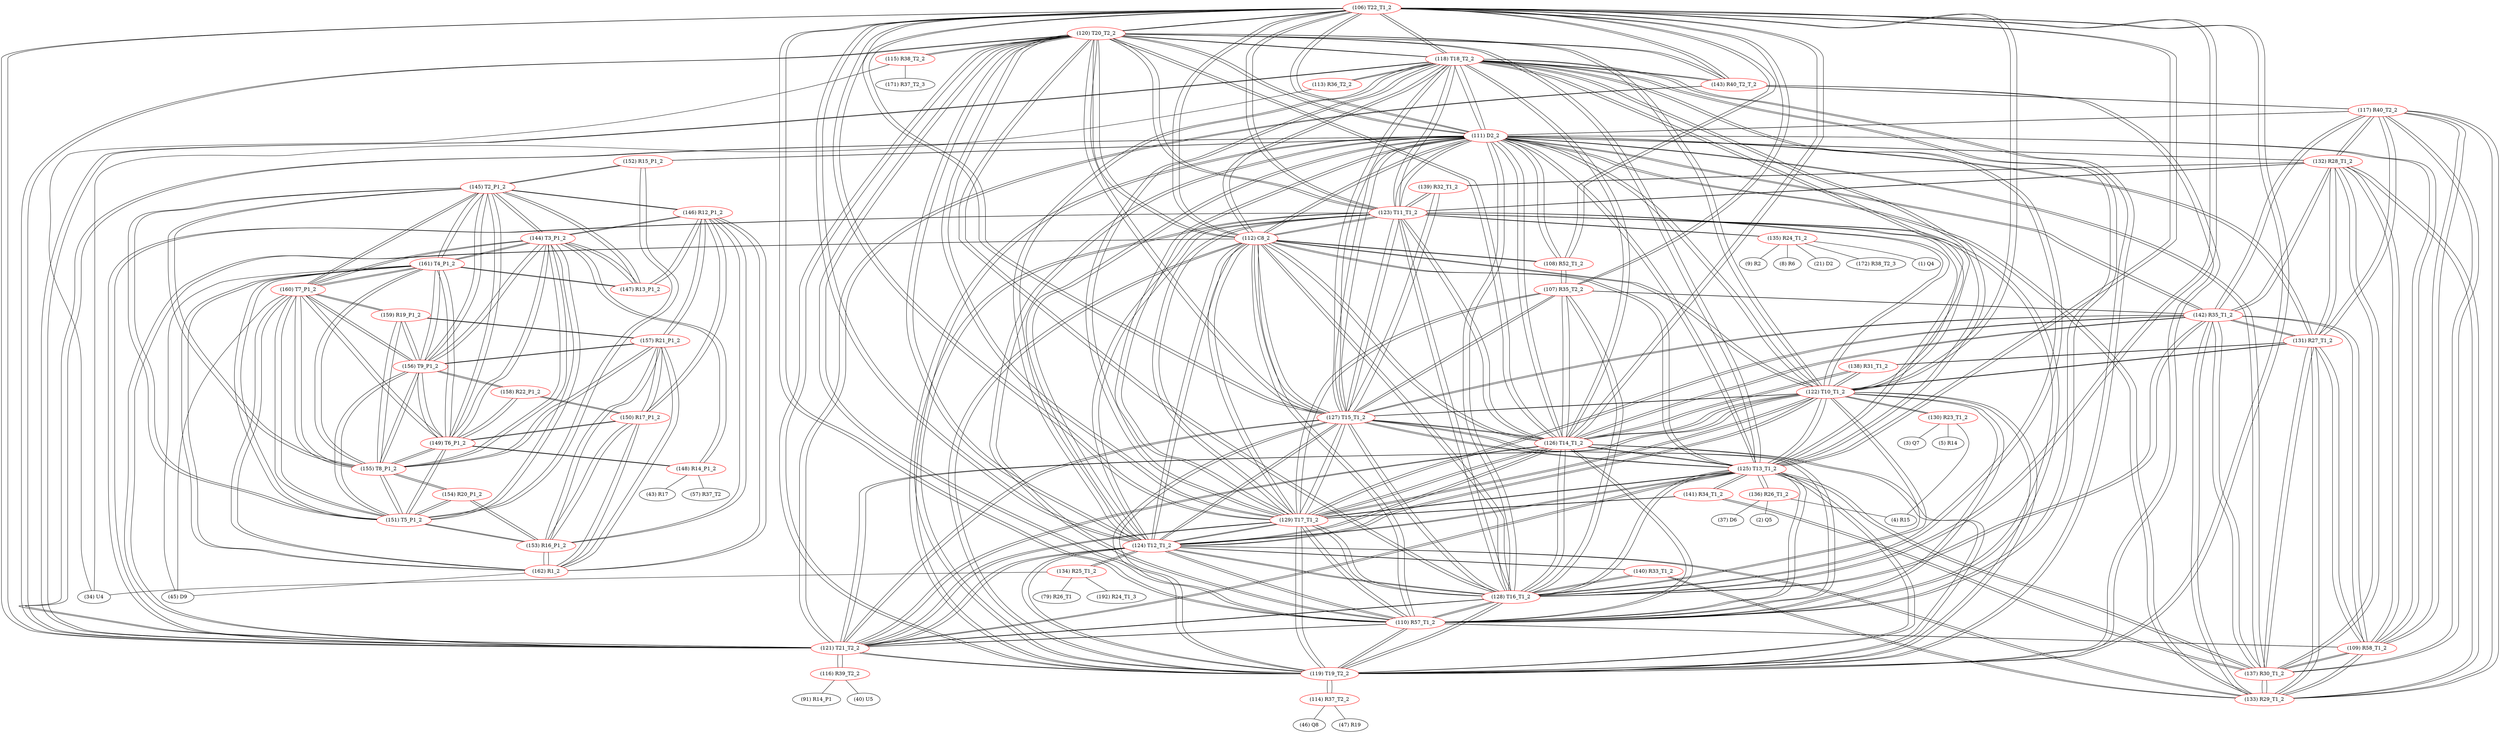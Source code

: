 graph {
	106 [label="(106) T22_T1_2" color=red]
	120 [label="(120) T20_T2_2"]
	118 [label="(118) T18_T2_2"]
	119 [label="(119) T19_T2_2"]
	121 [label="(121) T21_T2_2"]
	110 [label="(110) R57_T1_2"]
	111 [label="(111) D2_2"]
	123 [label="(123) T11_T1_2"]
	128 [label="(128) T16_T1_2"]
	129 [label="(129) T17_T1_2"]
	122 [label="(122) T10_T1_2"]
	124 [label="(124) T12_T1_2"]
	125 [label="(125) T13_T1_2"]
	126 [label="(126) T14_T1_2"]
	127 [label="(127) T15_T1_2"]
	112 [label="(112) C8_2"]
	143 [label="(143) R40_T2_T_2"]
	108 [label="(108) R52_T1_2"]
	107 [label="(107) R35_T2_2"]
	107 [label="(107) R35_T2_2" color=red]
	128 [label="(128) T16_T1_2"]
	127 [label="(127) T15_T1_2"]
	142 [label="(142) R35_T1_2"]
	126 [label="(126) T14_T1_2"]
	129 [label="(129) T17_T1_2"]
	108 [label="(108) R52_T1_2"]
	106 [label="(106) T22_T1_2"]
	108 [label="(108) R52_T1_2" color=red]
	111 [label="(111) D2_2"]
	112 [label="(112) C8_2"]
	107 [label="(107) R35_T2_2"]
	106 [label="(106) T22_T1_2"]
	109 [label="(109) R58_T1_2" color=red]
	110 [label="(110) R57_T1_2"]
	111 [label="(111) D2_2"]
	133 [label="(133) R29_T1_2"]
	142 [label="(142) R35_T1_2"]
	117 [label="(117) R40_T2_2"]
	137 [label="(137) R30_T1_2"]
	131 [label="(131) R27_T1_2"]
	132 [label="(132) R28_T1_2"]
	110 [label="(110) R57_T1_2" color=red]
	120 [label="(120) T20_T2_2"]
	118 [label="(118) T18_T2_2"]
	119 [label="(119) T19_T2_2"]
	121 [label="(121) T21_T2_2"]
	106 [label="(106) T22_T1_2"]
	111 [label="(111) D2_2"]
	123 [label="(123) T11_T1_2"]
	128 [label="(128) T16_T1_2"]
	129 [label="(129) T17_T1_2"]
	122 [label="(122) T10_T1_2"]
	124 [label="(124) T12_T1_2"]
	125 [label="(125) T13_T1_2"]
	126 [label="(126) T14_T1_2"]
	127 [label="(127) T15_T1_2"]
	112 [label="(112) C8_2"]
	109 [label="(109) R58_T1_2"]
	111 [label="(111) D2_2" color=red]
	120 [label="(120) T20_T2_2"]
	118 [label="(118) T18_T2_2"]
	119 [label="(119) T19_T2_2"]
	121 [label="(121) T21_T2_2"]
	110 [label="(110) R57_T1_2"]
	106 [label="(106) T22_T1_2"]
	123 [label="(123) T11_T1_2"]
	128 [label="(128) T16_T1_2"]
	129 [label="(129) T17_T1_2"]
	122 [label="(122) T10_T1_2"]
	124 [label="(124) T12_T1_2"]
	125 [label="(125) T13_T1_2"]
	126 [label="(126) T14_T1_2"]
	127 [label="(127) T15_T1_2"]
	112 [label="(112) C8_2"]
	108 [label="(108) R52_T1_2"]
	109 [label="(109) R58_T1_2"]
	133 [label="(133) R29_T1_2"]
	142 [label="(142) R35_T1_2"]
	117 [label="(117) R40_T2_2"]
	137 [label="(137) R30_T1_2"]
	131 [label="(131) R27_T1_2"]
	132 [label="(132) R28_T1_2"]
	152 [label="(152) R15_P1_2"]
	112 [label="(112) C8_2" color=red]
	120 [label="(120) T20_T2_2"]
	118 [label="(118) T18_T2_2"]
	119 [label="(119) T19_T2_2"]
	121 [label="(121) T21_T2_2"]
	110 [label="(110) R57_T1_2"]
	106 [label="(106) T22_T1_2"]
	111 [label="(111) D2_2"]
	123 [label="(123) T11_T1_2"]
	128 [label="(128) T16_T1_2"]
	129 [label="(129) T17_T1_2"]
	122 [label="(122) T10_T1_2"]
	124 [label="(124) T12_T1_2"]
	125 [label="(125) T13_T1_2"]
	126 [label="(126) T14_T1_2"]
	127 [label="(127) T15_T1_2"]
	108 [label="(108) R52_T1_2"]
	113 [label="(113) R36_T2_2" color=red]
	34 [label="(34) U4"]
	118 [label="(118) T18_T2_2"]
	114 [label="(114) R37_T2_2" color=red]
	46 [label="(46) Q8"]
	47 [label="(47) R19"]
	119 [label="(119) T19_T2_2"]
	115 [label="(115) R38_T2_2" color=red]
	34 [label="(34) U4"]
	171 [label="(171) R37_T2_3"]
	120 [label="(120) T20_T2_2"]
	116 [label="(116) R39_T2_2" color=red]
	91 [label="(91) R14_P1"]
	40 [label="(40) U5"]
	121 [label="(121) T21_T2_2"]
	117 [label="(117) R40_T2_2" color=red]
	133 [label="(133) R29_T1_2"]
	142 [label="(142) R35_T1_2"]
	137 [label="(137) R30_T1_2"]
	111 [label="(111) D2_2"]
	109 [label="(109) R58_T1_2"]
	131 [label="(131) R27_T1_2"]
	132 [label="(132) R28_T1_2"]
	143 [label="(143) R40_T2_T_2"]
	118 [label="(118) T18_T2_2" color=red]
	120 [label="(120) T20_T2_2"]
	119 [label="(119) T19_T2_2"]
	121 [label="(121) T21_T2_2"]
	110 [label="(110) R57_T1_2"]
	106 [label="(106) T22_T1_2"]
	111 [label="(111) D2_2"]
	123 [label="(123) T11_T1_2"]
	128 [label="(128) T16_T1_2"]
	129 [label="(129) T17_T1_2"]
	122 [label="(122) T10_T1_2"]
	124 [label="(124) T12_T1_2"]
	125 [label="(125) T13_T1_2"]
	126 [label="(126) T14_T1_2"]
	127 [label="(127) T15_T1_2"]
	112 [label="(112) C8_2"]
	143 [label="(143) R40_T2_T_2"]
	113 [label="(113) R36_T2_2"]
	119 [label="(119) T19_T2_2" color=red]
	120 [label="(120) T20_T2_2"]
	118 [label="(118) T18_T2_2"]
	121 [label="(121) T21_T2_2"]
	110 [label="(110) R57_T1_2"]
	106 [label="(106) T22_T1_2"]
	111 [label="(111) D2_2"]
	123 [label="(123) T11_T1_2"]
	128 [label="(128) T16_T1_2"]
	129 [label="(129) T17_T1_2"]
	122 [label="(122) T10_T1_2"]
	124 [label="(124) T12_T1_2"]
	125 [label="(125) T13_T1_2"]
	126 [label="(126) T14_T1_2"]
	127 [label="(127) T15_T1_2"]
	112 [label="(112) C8_2"]
	143 [label="(143) R40_T2_T_2"]
	114 [label="(114) R37_T2_2"]
	120 [label="(120) T20_T2_2" color=red]
	118 [label="(118) T18_T2_2"]
	119 [label="(119) T19_T2_2"]
	121 [label="(121) T21_T2_2"]
	110 [label="(110) R57_T1_2"]
	106 [label="(106) T22_T1_2"]
	111 [label="(111) D2_2"]
	123 [label="(123) T11_T1_2"]
	128 [label="(128) T16_T1_2"]
	129 [label="(129) T17_T1_2"]
	122 [label="(122) T10_T1_2"]
	124 [label="(124) T12_T1_2"]
	125 [label="(125) T13_T1_2"]
	126 [label="(126) T14_T1_2"]
	127 [label="(127) T15_T1_2"]
	112 [label="(112) C8_2"]
	143 [label="(143) R40_T2_T_2"]
	115 [label="(115) R38_T2_2"]
	121 [label="(121) T21_T2_2" color=red]
	120 [label="(120) T20_T2_2"]
	118 [label="(118) T18_T2_2"]
	119 [label="(119) T19_T2_2"]
	110 [label="(110) R57_T1_2"]
	106 [label="(106) T22_T1_2"]
	111 [label="(111) D2_2"]
	123 [label="(123) T11_T1_2"]
	128 [label="(128) T16_T1_2"]
	129 [label="(129) T17_T1_2"]
	122 [label="(122) T10_T1_2"]
	124 [label="(124) T12_T1_2"]
	125 [label="(125) T13_T1_2"]
	126 [label="(126) T14_T1_2"]
	127 [label="(127) T15_T1_2"]
	112 [label="(112) C8_2"]
	143 [label="(143) R40_T2_T_2"]
	116 [label="(116) R39_T2_2"]
	122 [label="(122) T10_T1_2" color=red]
	120 [label="(120) T20_T2_2"]
	118 [label="(118) T18_T2_2"]
	119 [label="(119) T19_T2_2"]
	121 [label="(121) T21_T2_2"]
	110 [label="(110) R57_T1_2"]
	106 [label="(106) T22_T1_2"]
	111 [label="(111) D2_2"]
	123 [label="(123) T11_T1_2"]
	128 [label="(128) T16_T1_2"]
	129 [label="(129) T17_T1_2"]
	124 [label="(124) T12_T1_2"]
	125 [label="(125) T13_T1_2"]
	126 [label="(126) T14_T1_2"]
	127 [label="(127) T15_T1_2"]
	112 [label="(112) C8_2"]
	130 [label="(130) R23_T1_2"]
	138 [label="(138) R31_T1_2"]
	131 [label="(131) R27_T1_2"]
	123 [label="(123) T11_T1_2" color=red]
	120 [label="(120) T20_T2_2"]
	118 [label="(118) T18_T2_2"]
	119 [label="(119) T19_T2_2"]
	121 [label="(121) T21_T2_2"]
	110 [label="(110) R57_T1_2"]
	106 [label="(106) T22_T1_2"]
	111 [label="(111) D2_2"]
	128 [label="(128) T16_T1_2"]
	129 [label="(129) T17_T1_2"]
	122 [label="(122) T10_T1_2"]
	124 [label="(124) T12_T1_2"]
	125 [label="(125) T13_T1_2"]
	126 [label="(126) T14_T1_2"]
	127 [label="(127) T15_T1_2"]
	112 [label="(112) C8_2"]
	135 [label="(135) R24_T1_2"]
	139 [label="(139) R32_T1_2"]
	132 [label="(132) R28_T1_2"]
	124 [label="(124) T12_T1_2" color=red]
	120 [label="(120) T20_T2_2"]
	118 [label="(118) T18_T2_2"]
	119 [label="(119) T19_T2_2"]
	121 [label="(121) T21_T2_2"]
	110 [label="(110) R57_T1_2"]
	106 [label="(106) T22_T1_2"]
	111 [label="(111) D2_2"]
	123 [label="(123) T11_T1_2"]
	128 [label="(128) T16_T1_2"]
	129 [label="(129) T17_T1_2"]
	122 [label="(122) T10_T1_2"]
	125 [label="(125) T13_T1_2"]
	126 [label="(126) T14_T1_2"]
	127 [label="(127) T15_T1_2"]
	112 [label="(112) C8_2"]
	140 [label="(140) R33_T1_2"]
	133 [label="(133) R29_T1_2"]
	134 [label="(134) R25_T1_2"]
	125 [label="(125) T13_T1_2" color=red]
	120 [label="(120) T20_T2_2"]
	118 [label="(118) T18_T2_2"]
	119 [label="(119) T19_T2_2"]
	121 [label="(121) T21_T2_2"]
	110 [label="(110) R57_T1_2"]
	106 [label="(106) T22_T1_2"]
	111 [label="(111) D2_2"]
	123 [label="(123) T11_T1_2"]
	128 [label="(128) T16_T1_2"]
	129 [label="(129) T17_T1_2"]
	122 [label="(122) T10_T1_2"]
	124 [label="(124) T12_T1_2"]
	126 [label="(126) T14_T1_2"]
	127 [label="(127) T15_T1_2"]
	112 [label="(112) C8_2"]
	137 [label="(137) R30_T1_2"]
	141 [label="(141) R34_T1_2"]
	136 [label="(136) R26_T1_2"]
	126 [label="(126) T14_T1_2" color=red]
	120 [label="(120) T20_T2_2"]
	118 [label="(118) T18_T2_2"]
	119 [label="(119) T19_T2_2"]
	121 [label="(121) T21_T2_2"]
	110 [label="(110) R57_T1_2"]
	106 [label="(106) T22_T1_2"]
	111 [label="(111) D2_2"]
	123 [label="(123) T11_T1_2"]
	128 [label="(128) T16_T1_2"]
	129 [label="(129) T17_T1_2"]
	122 [label="(122) T10_T1_2"]
	124 [label="(124) T12_T1_2"]
	125 [label="(125) T13_T1_2"]
	127 [label="(127) T15_T1_2"]
	112 [label="(112) C8_2"]
	142 [label="(142) R35_T1_2"]
	107 [label="(107) R35_T2_2"]
	138 [label="(138) R31_T1_2"]
	127 [label="(127) T15_T1_2" color=red]
	120 [label="(120) T20_T2_2"]
	118 [label="(118) T18_T2_2"]
	119 [label="(119) T19_T2_2"]
	121 [label="(121) T21_T2_2"]
	110 [label="(110) R57_T1_2"]
	106 [label="(106) T22_T1_2"]
	111 [label="(111) D2_2"]
	123 [label="(123) T11_T1_2"]
	128 [label="(128) T16_T1_2"]
	129 [label="(129) T17_T1_2"]
	122 [label="(122) T10_T1_2"]
	124 [label="(124) T12_T1_2"]
	125 [label="(125) T13_T1_2"]
	126 [label="(126) T14_T1_2"]
	112 [label="(112) C8_2"]
	142 [label="(142) R35_T1_2"]
	107 [label="(107) R35_T2_2"]
	139 [label="(139) R32_T1_2"]
	128 [label="(128) T16_T1_2" color=red]
	120 [label="(120) T20_T2_2"]
	118 [label="(118) T18_T2_2"]
	119 [label="(119) T19_T2_2"]
	121 [label="(121) T21_T2_2"]
	110 [label="(110) R57_T1_2"]
	106 [label="(106) T22_T1_2"]
	111 [label="(111) D2_2"]
	123 [label="(123) T11_T1_2"]
	129 [label="(129) T17_T1_2"]
	122 [label="(122) T10_T1_2"]
	124 [label="(124) T12_T1_2"]
	125 [label="(125) T13_T1_2"]
	126 [label="(126) T14_T1_2"]
	127 [label="(127) T15_T1_2"]
	112 [label="(112) C8_2"]
	142 [label="(142) R35_T1_2"]
	107 [label="(107) R35_T2_2"]
	140 [label="(140) R33_T1_2"]
	129 [label="(129) T17_T1_2" color=red]
	120 [label="(120) T20_T2_2"]
	118 [label="(118) T18_T2_2"]
	119 [label="(119) T19_T2_2"]
	121 [label="(121) T21_T2_2"]
	110 [label="(110) R57_T1_2"]
	106 [label="(106) T22_T1_2"]
	111 [label="(111) D2_2"]
	123 [label="(123) T11_T1_2"]
	128 [label="(128) T16_T1_2"]
	122 [label="(122) T10_T1_2"]
	124 [label="(124) T12_T1_2"]
	125 [label="(125) T13_T1_2"]
	126 [label="(126) T14_T1_2"]
	127 [label="(127) T15_T1_2"]
	112 [label="(112) C8_2"]
	142 [label="(142) R35_T1_2"]
	107 [label="(107) R35_T2_2"]
	141 [label="(141) R34_T1_2"]
	130 [label="(130) R23_T1_2" color=red]
	3 [label="(3) Q7"]
	4 [label="(4) R15"]
	5 [label="(5) R14"]
	122 [label="(122) T10_T1_2"]
	131 [label="(131) R27_T1_2" color=red]
	133 [label="(133) R29_T1_2"]
	142 [label="(142) R35_T1_2"]
	117 [label="(117) R40_T2_2"]
	137 [label="(137) R30_T1_2"]
	111 [label="(111) D2_2"]
	109 [label="(109) R58_T1_2"]
	132 [label="(132) R28_T1_2"]
	122 [label="(122) T10_T1_2"]
	138 [label="(138) R31_T1_2"]
	132 [label="(132) R28_T1_2" color=red]
	133 [label="(133) R29_T1_2"]
	142 [label="(142) R35_T1_2"]
	117 [label="(117) R40_T2_2"]
	137 [label="(137) R30_T1_2"]
	111 [label="(111) D2_2"]
	109 [label="(109) R58_T1_2"]
	131 [label="(131) R27_T1_2"]
	139 [label="(139) R32_T1_2"]
	123 [label="(123) T11_T1_2"]
	133 [label="(133) R29_T1_2" color=red]
	142 [label="(142) R35_T1_2"]
	117 [label="(117) R40_T2_2"]
	137 [label="(137) R30_T1_2"]
	111 [label="(111) D2_2"]
	109 [label="(109) R58_T1_2"]
	131 [label="(131) R27_T1_2"]
	132 [label="(132) R28_T1_2"]
	140 [label="(140) R33_T1_2"]
	124 [label="(124) T12_T1_2"]
	134 [label="(134) R25_T1_2" color=red]
	34 [label="(34) U4"]
	79 [label="(79) R26_T1"]
	192 [label="(192) R24_T1_3"]
	124 [label="(124) T12_T1_2"]
	135 [label="(135) R24_T1_2" color=red]
	1 [label="(1) Q4"]
	9 [label="(9) R2"]
	8 [label="(8) R6"]
	21 [label="(21) D2"]
	172 [label="(172) R38_T2_3"]
	123 [label="(123) T11_T1_2"]
	136 [label="(136) R26_T1_2" color=red]
	4 [label="(4) R15"]
	2 [label="(2) Q5"]
	37 [label="(37) D6"]
	125 [label="(125) T13_T1_2"]
	137 [label="(137) R30_T1_2" color=red]
	133 [label="(133) R29_T1_2"]
	142 [label="(142) R35_T1_2"]
	117 [label="(117) R40_T2_2"]
	111 [label="(111) D2_2"]
	109 [label="(109) R58_T1_2"]
	131 [label="(131) R27_T1_2"]
	132 [label="(132) R28_T1_2"]
	141 [label="(141) R34_T1_2"]
	125 [label="(125) T13_T1_2"]
	138 [label="(138) R31_T1_2" color=red]
	122 [label="(122) T10_T1_2"]
	131 [label="(131) R27_T1_2"]
	126 [label="(126) T14_T1_2"]
	139 [label="(139) R32_T1_2" color=red]
	127 [label="(127) T15_T1_2"]
	132 [label="(132) R28_T1_2"]
	123 [label="(123) T11_T1_2"]
	140 [label="(140) R33_T1_2" color=red]
	128 [label="(128) T16_T1_2"]
	133 [label="(133) R29_T1_2"]
	124 [label="(124) T12_T1_2"]
	141 [label="(141) R34_T1_2" color=red]
	129 [label="(129) T17_T1_2"]
	137 [label="(137) R30_T1_2"]
	125 [label="(125) T13_T1_2"]
	142 [label="(142) R35_T1_2" color=red]
	133 [label="(133) R29_T1_2"]
	117 [label="(117) R40_T2_2"]
	137 [label="(137) R30_T1_2"]
	111 [label="(111) D2_2"]
	109 [label="(109) R58_T1_2"]
	131 [label="(131) R27_T1_2"]
	132 [label="(132) R28_T1_2"]
	128 [label="(128) T16_T1_2"]
	127 [label="(127) T15_T1_2"]
	126 [label="(126) T14_T1_2"]
	129 [label="(129) T17_T1_2"]
	107 [label="(107) R35_T2_2"]
	143 [label="(143) R40_T2_T_2" color=red]
	106 [label="(106) T22_T1_2"]
	119 [label="(119) T19_T2_2"]
	118 [label="(118) T18_T2_2"]
	121 [label="(121) T21_T2_2"]
	120 [label="(120) T20_T2_2"]
	117 [label="(117) R40_T2_2"]
	144 [label="(144) T3_P1_2" color=red]
	161 [label="(161) T4_P1_2"]
	160 [label="(160) T7_P1_2"]
	151 [label="(151) T5_P1_2"]
	156 [label="(156) T9_P1_2"]
	155 [label="(155) T8_P1_2"]
	149 [label="(149) T6_P1_2"]
	145 [label="(145) T2_P1_2"]
	148 [label="(148) R14_P1_2"]
	147 [label="(147) R13_P1_2"]
	146 [label="(146) R12_P1_2"]
	145 [label="(145) T2_P1_2" color=red]
	144 [label="(144) T3_P1_2"]
	161 [label="(161) T4_P1_2"]
	160 [label="(160) T7_P1_2"]
	151 [label="(151) T5_P1_2"]
	156 [label="(156) T9_P1_2"]
	155 [label="(155) T8_P1_2"]
	149 [label="(149) T6_P1_2"]
	147 [label="(147) R13_P1_2"]
	146 [label="(146) R12_P1_2"]
	152 [label="(152) R15_P1_2"]
	146 [label="(146) R12_P1_2" color=red]
	157 [label="(157) R21_P1_2"]
	153 [label="(153) R16_P1_2"]
	150 [label="(150) R17_P1_2"]
	162 [label="(162) R1_2"]
	147 [label="(147) R13_P1_2"]
	144 [label="(144) T3_P1_2"]
	145 [label="(145) T2_P1_2"]
	147 [label="(147) R13_P1_2" color=red]
	161 [label="(161) T4_P1_2"]
	144 [label="(144) T3_P1_2"]
	146 [label="(146) R12_P1_2"]
	145 [label="(145) T2_P1_2"]
	148 [label="(148) R14_P1_2" color=red]
	43 [label="(43) R17"]
	57 [label="(57) R37_T2"]
	144 [label="(144) T3_P1_2"]
	149 [label="(149) T6_P1_2"]
	149 [label="(149) T6_P1_2" color=red]
	144 [label="(144) T3_P1_2"]
	161 [label="(161) T4_P1_2"]
	160 [label="(160) T7_P1_2"]
	151 [label="(151) T5_P1_2"]
	156 [label="(156) T9_P1_2"]
	155 [label="(155) T8_P1_2"]
	145 [label="(145) T2_P1_2"]
	148 [label="(148) R14_P1_2"]
	158 [label="(158) R22_P1_2"]
	150 [label="(150) R17_P1_2"]
	150 [label="(150) R17_P1_2" color=red]
	157 [label="(157) R21_P1_2"]
	153 [label="(153) R16_P1_2"]
	146 [label="(146) R12_P1_2"]
	162 [label="(162) R1_2"]
	158 [label="(158) R22_P1_2"]
	149 [label="(149) T6_P1_2"]
	151 [label="(151) T5_P1_2" color=red]
	144 [label="(144) T3_P1_2"]
	161 [label="(161) T4_P1_2"]
	160 [label="(160) T7_P1_2"]
	156 [label="(156) T9_P1_2"]
	155 [label="(155) T8_P1_2"]
	149 [label="(149) T6_P1_2"]
	145 [label="(145) T2_P1_2"]
	152 [label="(152) R15_P1_2"]
	153 [label="(153) R16_P1_2"]
	154 [label="(154) R20_P1_2"]
	152 [label="(152) R15_P1_2" color=red]
	111 [label="(111) D2_2"]
	145 [label="(145) T2_P1_2"]
	151 [label="(151) T5_P1_2"]
	153 [label="(153) R16_P1_2" color=red]
	157 [label="(157) R21_P1_2"]
	146 [label="(146) R12_P1_2"]
	150 [label="(150) R17_P1_2"]
	162 [label="(162) R1_2"]
	151 [label="(151) T5_P1_2"]
	154 [label="(154) R20_P1_2"]
	154 [label="(154) R20_P1_2" color=red]
	155 [label="(155) T8_P1_2"]
	153 [label="(153) R16_P1_2"]
	151 [label="(151) T5_P1_2"]
	155 [label="(155) T8_P1_2" color=red]
	144 [label="(144) T3_P1_2"]
	161 [label="(161) T4_P1_2"]
	160 [label="(160) T7_P1_2"]
	151 [label="(151) T5_P1_2"]
	156 [label="(156) T9_P1_2"]
	149 [label="(149) T6_P1_2"]
	145 [label="(145) T2_P1_2"]
	157 [label="(157) R21_P1_2"]
	159 [label="(159) R19_P1_2"]
	154 [label="(154) R20_P1_2"]
	156 [label="(156) T9_P1_2" color=red]
	158 [label="(158) R22_P1_2"]
	144 [label="(144) T3_P1_2"]
	161 [label="(161) T4_P1_2"]
	160 [label="(160) T7_P1_2"]
	151 [label="(151) T5_P1_2"]
	155 [label="(155) T8_P1_2"]
	149 [label="(149) T6_P1_2"]
	145 [label="(145) T2_P1_2"]
	157 [label="(157) R21_P1_2"]
	159 [label="(159) R19_P1_2"]
	157 [label="(157) R21_P1_2" color=red]
	153 [label="(153) R16_P1_2"]
	146 [label="(146) R12_P1_2"]
	150 [label="(150) R17_P1_2"]
	162 [label="(162) R1_2"]
	156 [label="(156) T9_P1_2"]
	155 [label="(155) T8_P1_2"]
	159 [label="(159) R19_P1_2"]
	158 [label="(158) R22_P1_2" color=red]
	156 [label="(156) T9_P1_2"]
	149 [label="(149) T6_P1_2"]
	150 [label="(150) R17_P1_2"]
	159 [label="(159) R19_P1_2" color=red]
	156 [label="(156) T9_P1_2"]
	157 [label="(157) R21_P1_2"]
	155 [label="(155) T8_P1_2"]
	160 [label="(160) T7_P1_2"]
	160 [label="(160) T7_P1_2" color=red]
	144 [label="(144) T3_P1_2"]
	161 [label="(161) T4_P1_2"]
	151 [label="(151) T5_P1_2"]
	156 [label="(156) T9_P1_2"]
	155 [label="(155) T8_P1_2"]
	149 [label="(149) T6_P1_2"]
	145 [label="(145) T2_P1_2"]
	162 [label="(162) R1_2"]
	45 [label="(45) D9"]
	159 [label="(159) R19_P1_2"]
	161 [label="(161) T4_P1_2" color=red]
	144 [label="(144) T3_P1_2"]
	160 [label="(160) T7_P1_2"]
	151 [label="(151) T5_P1_2"]
	156 [label="(156) T9_P1_2"]
	155 [label="(155) T8_P1_2"]
	149 [label="(149) T6_P1_2"]
	145 [label="(145) T2_P1_2"]
	147 [label="(147) R13_P1_2"]
	162 [label="(162) R1_2"]
	45 [label="(45) D9"]
	162 [label="(162) R1_2" color=red]
	161 [label="(161) T4_P1_2"]
	160 [label="(160) T7_P1_2"]
	45 [label="(45) D9"]
	157 [label="(157) R21_P1_2"]
	153 [label="(153) R16_P1_2"]
	146 [label="(146) R12_P1_2"]
	150 [label="(150) R17_P1_2"]
	106 -- 120
	106 -- 118
	106 -- 119
	106 -- 121
	106 -- 110
	106 -- 111
	106 -- 123
	106 -- 128
	106 -- 129
	106 -- 122
	106 -- 124
	106 -- 125
	106 -- 126
	106 -- 127
	106 -- 112
	106 -- 143
	106 -- 108
	106 -- 107
	107 -- 128
	107 -- 127
	107 -- 142
	107 -- 126
	107 -- 129
	107 -- 108
	107 -- 106
	108 -- 111
	108 -- 112
	108 -- 107
	108 -- 106
	109 -- 110
	109 -- 111
	109 -- 133
	109 -- 142
	109 -- 117
	109 -- 137
	109 -- 131
	109 -- 132
	110 -- 120
	110 -- 118
	110 -- 119
	110 -- 121
	110 -- 106
	110 -- 111
	110 -- 123
	110 -- 128
	110 -- 129
	110 -- 122
	110 -- 124
	110 -- 125
	110 -- 126
	110 -- 127
	110 -- 112
	110 -- 109
	111 -- 120
	111 -- 118
	111 -- 119
	111 -- 121
	111 -- 110
	111 -- 106
	111 -- 123
	111 -- 128
	111 -- 129
	111 -- 122
	111 -- 124
	111 -- 125
	111 -- 126
	111 -- 127
	111 -- 112
	111 -- 108
	111 -- 109
	111 -- 133
	111 -- 142
	111 -- 117
	111 -- 137
	111 -- 131
	111 -- 132
	111 -- 152
	112 -- 120
	112 -- 118
	112 -- 119
	112 -- 121
	112 -- 110
	112 -- 106
	112 -- 111
	112 -- 123
	112 -- 128
	112 -- 129
	112 -- 122
	112 -- 124
	112 -- 125
	112 -- 126
	112 -- 127
	112 -- 108
	113 -- 34
	113 -- 118
	114 -- 46
	114 -- 47
	114 -- 119
	115 -- 34
	115 -- 171
	115 -- 120
	116 -- 91
	116 -- 40
	116 -- 121
	117 -- 133
	117 -- 142
	117 -- 137
	117 -- 111
	117 -- 109
	117 -- 131
	117 -- 132
	117 -- 143
	118 -- 120
	118 -- 119
	118 -- 121
	118 -- 110
	118 -- 106
	118 -- 111
	118 -- 123
	118 -- 128
	118 -- 129
	118 -- 122
	118 -- 124
	118 -- 125
	118 -- 126
	118 -- 127
	118 -- 112
	118 -- 143
	118 -- 113
	119 -- 120
	119 -- 118
	119 -- 121
	119 -- 110
	119 -- 106
	119 -- 111
	119 -- 123
	119 -- 128
	119 -- 129
	119 -- 122
	119 -- 124
	119 -- 125
	119 -- 126
	119 -- 127
	119 -- 112
	119 -- 143
	119 -- 114
	120 -- 118
	120 -- 119
	120 -- 121
	120 -- 110
	120 -- 106
	120 -- 111
	120 -- 123
	120 -- 128
	120 -- 129
	120 -- 122
	120 -- 124
	120 -- 125
	120 -- 126
	120 -- 127
	120 -- 112
	120 -- 143
	120 -- 115
	121 -- 120
	121 -- 118
	121 -- 119
	121 -- 110
	121 -- 106
	121 -- 111
	121 -- 123
	121 -- 128
	121 -- 129
	121 -- 122
	121 -- 124
	121 -- 125
	121 -- 126
	121 -- 127
	121 -- 112
	121 -- 143
	121 -- 116
	122 -- 120
	122 -- 118
	122 -- 119
	122 -- 121
	122 -- 110
	122 -- 106
	122 -- 111
	122 -- 123
	122 -- 128
	122 -- 129
	122 -- 124
	122 -- 125
	122 -- 126
	122 -- 127
	122 -- 112
	122 -- 130
	122 -- 138
	122 -- 131
	123 -- 120
	123 -- 118
	123 -- 119
	123 -- 121
	123 -- 110
	123 -- 106
	123 -- 111
	123 -- 128
	123 -- 129
	123 -- 122
	123 -- 124
	123 -- 125
	123 -- 126
	123 -- 127
	123 -- 112
	123 -- 135
	123 -- 139
	123 -- 132
	124 -- 120
	124 -- 118
	124 -- 119
	124 -- 121
	124 -- 110
	124 -- 106
	124 -- 111
	124 -- 123
	124 -- 128
	124 -- 129
	124 -- 122
	124 -- 125
	124 -- 126
	124 -- 127
	124 -- 112
	124 -- 140
	124 -- 133
	124 -- 134
	125 -- 120
	125 -- 118
	125 -- 119
	125 -- 121
	125 -- 110
	125 -- 106
	125 -- 111
	125 -- 123
	125 -- 128
	125 -- 129
	125 -- 122
	125 -- 124
	125 -- 126
	125 -- 127
	125 -- 112
	125 -- 137
	125 -- 141
	125 -- 136
	126 -- 120
	126 -- 118
	126 -- 119
	126 -- 121
	126 -- 110
	126 -- 106
	126 -- 111
	126 -- 123
	126 -- 128
	126 -- 129
	126 -- 122
	126 -- 124
	126 -- 125
	126 -- 127
	126 -- 112
	126 -- 142
	126 -- 107
	126 -- 138
	127 -- 120
	127 -- 118
	127 -- 119
	127 -- 121
	127 -- 110
	127 -- 106
	127 -- 111
	127 -- 123
	127 -- 128
	127 -- 129
	127 -- 122
	127 -- 124
	127 -- 125
	127 -- 126
	127 -- 112
	127 -- 142
	127 -- 107
	127 -- 139
	128 -- 120
	128 -- 118
	128 -- 119
	128 -- 121
	128 -- 110
	128 -- 106
	128 -- 111
	128 -- 123
	128 -- 129
	128 -- 122
	128 -- 124
	128 -- 125
	128 -- 126
	128 -- 127
	128 -- 112
	128 -- 142
	128 -- 107
	128 -- 140
	129 -- 120
	129 -- 118
	129 -- 119
	129 -- 121
	129 -- 110
	129 -- 106
	129 -- 111
	129 -- 123
	129 -- 128
	129 -- 122
	129 -- 124
	129 -- 125
	129 -- 126
	129 -- 127
	129 -- 112
	129 -- 142
	129 -- 107
	129 -- 141
	130 -- 3
	130 -- 4
	130 -- 5
	130 -- 122
	131 -- 133
	131 -- 142
	131 -- 117
	131 -- 137
	131 -- 111
	131 -- 109
	131 -- 132
	131 -- 122
	131 -- 138
	132 -- 133
	132 -- 142
	132 -- 117
	132 -- 137
	132 -- 111
	132 -- 109
	132 -- 131
	132 -- 139
	132 -- 123
	133 -- 142
	133 -- 117
	133 -- 137
	133 -- 111
	133 -- 109
	133 -- 131
	133 -- 132
	133 -- 140
	133 -- 124
	134 -- 34
	134 -- 79
	134 -- 192
	134 -- 124
	135 -- 1
	135 -- 9
	135 -- 8
	135 -- 21
	135 -- 172
	135 -- 123
	136 -- 4
	136 -- 2
	136 -- 37
	136 -- 125
	137 -- 133
	137 -- 142
	137 -- 117
	137 -- 111
	137 -- 109
	137 -- 131
	137 -- 132
	137 -- 141
	137 -- 125
	138 -- 122
	138 -- 131
	138 -- 126
	139 -- 127
	139 -- 132
	139 -- 123
	140 -- 128
	140 -- 133
	140 -- 124
	141 -- 129
	141 -- 137
	141 -- 125
	142 -- 133
	142 -- 117
	142 -- 137
	142 -- 111
	142 -- 109
	142 -- 131
	142 -- 132
	142 -- 128
	142 -- 127
	142 -- 126
	142 -- 129
	142 -- 107
	143 -- 106
	143 -- 119
	143 -- 118
	143 -- 121
	143 -- 120
	143 -- 117
	144 -- 161
	144 -- 160
	144 -- 151
	144 -- 156
	144 -- 155
	144 -- 149
	144 -- 145
	144 -- 148
	144 -- 147
	144 -- 146
	145 -- 144
	145 -- 161
	145 -- 160
	145 -- 151
	145 -- 156
	145 -- 155
	145 -- 149
	145 -- 147
	145 -- 146
	145 -- 152
	146 -- 157
	146 -- 153
	146 -- 150
	146 -- 162
	146 -- 147
	146 -- 144
	146 -- 145
	147 -- 161
	147 -- 144
	147 -- 146
	147 -- 145
	148 -- 43
	148 -- 57
	148 -- 144
	148 -- 149
	149 -- 144
	149 -- 161
	149 -- 160
	149 -- 151
	149 -- 156
	149 -- 155
	149 -- 145
	149 -- 148
	149 -- 158
	149 -- 150
	150 -- 157
	150 -- 153
	150 -- 146
	150 -- 162
	150 -- 158
	150 -- 149
	151 -- 144
	151 -- 161
	151 -- 160
	151 -- 156
	151 -- 155
	151 -- 149
	151 -- 145
	151 -- 152
	151 -- 153
	151 -- 154
	152 -- 111
	152 -- 145
	152 -- 151
	153 -- 157
	153 -- 146
	153 -- 150
	153 -- 162
	153 -- 151
	153 -- 154
	154 -- 155
	154 -- 153
	154 -- 151
	155 -- 144
	155 -- 161
	155 -- 160
	155 -- 151
	155 -- 156
	155 -- 149
	155 -- 145
	155 -- 157
	155 -- 159
	155 -- 154
	156 -- 158
	156 -- 144
	156 -- 161
	156 -- 160
	156 -- 151
	156 -- 155
	156 -- 149
	156 -- 145
	156 -- 157
	156 -- 159
	157 -- 153
	157 -- 146
	157 -- 150
	157 -- 162
	157 -- 156
	157 -- 155
	157 -- 159
	158 -- 156
	158 -- 149
	158 -- 150
	159 -- 156
	159 -- 157
	159 -- 155
	159 -- 160
	160 -- 144
	160 -- 161
	160 -- 151
	160 -- 156
	160 -- 155
	160 -- 149
	160 -- 145
	160 -- 162
	160 -- 45
	160 -- 159
	161 -- 144
	161 -- 160
	161 -- 151
	161 -- 156
	161 -- 155
	161 -- 149
	161 -- 145
	161 -- 147
	161 -- 162
	161 -- 45
	162 -- 161
	162 -- 160
	162 -- 45
	162 -- 157
	162 -- 153
	162 -- 146
	162 -- 150
}